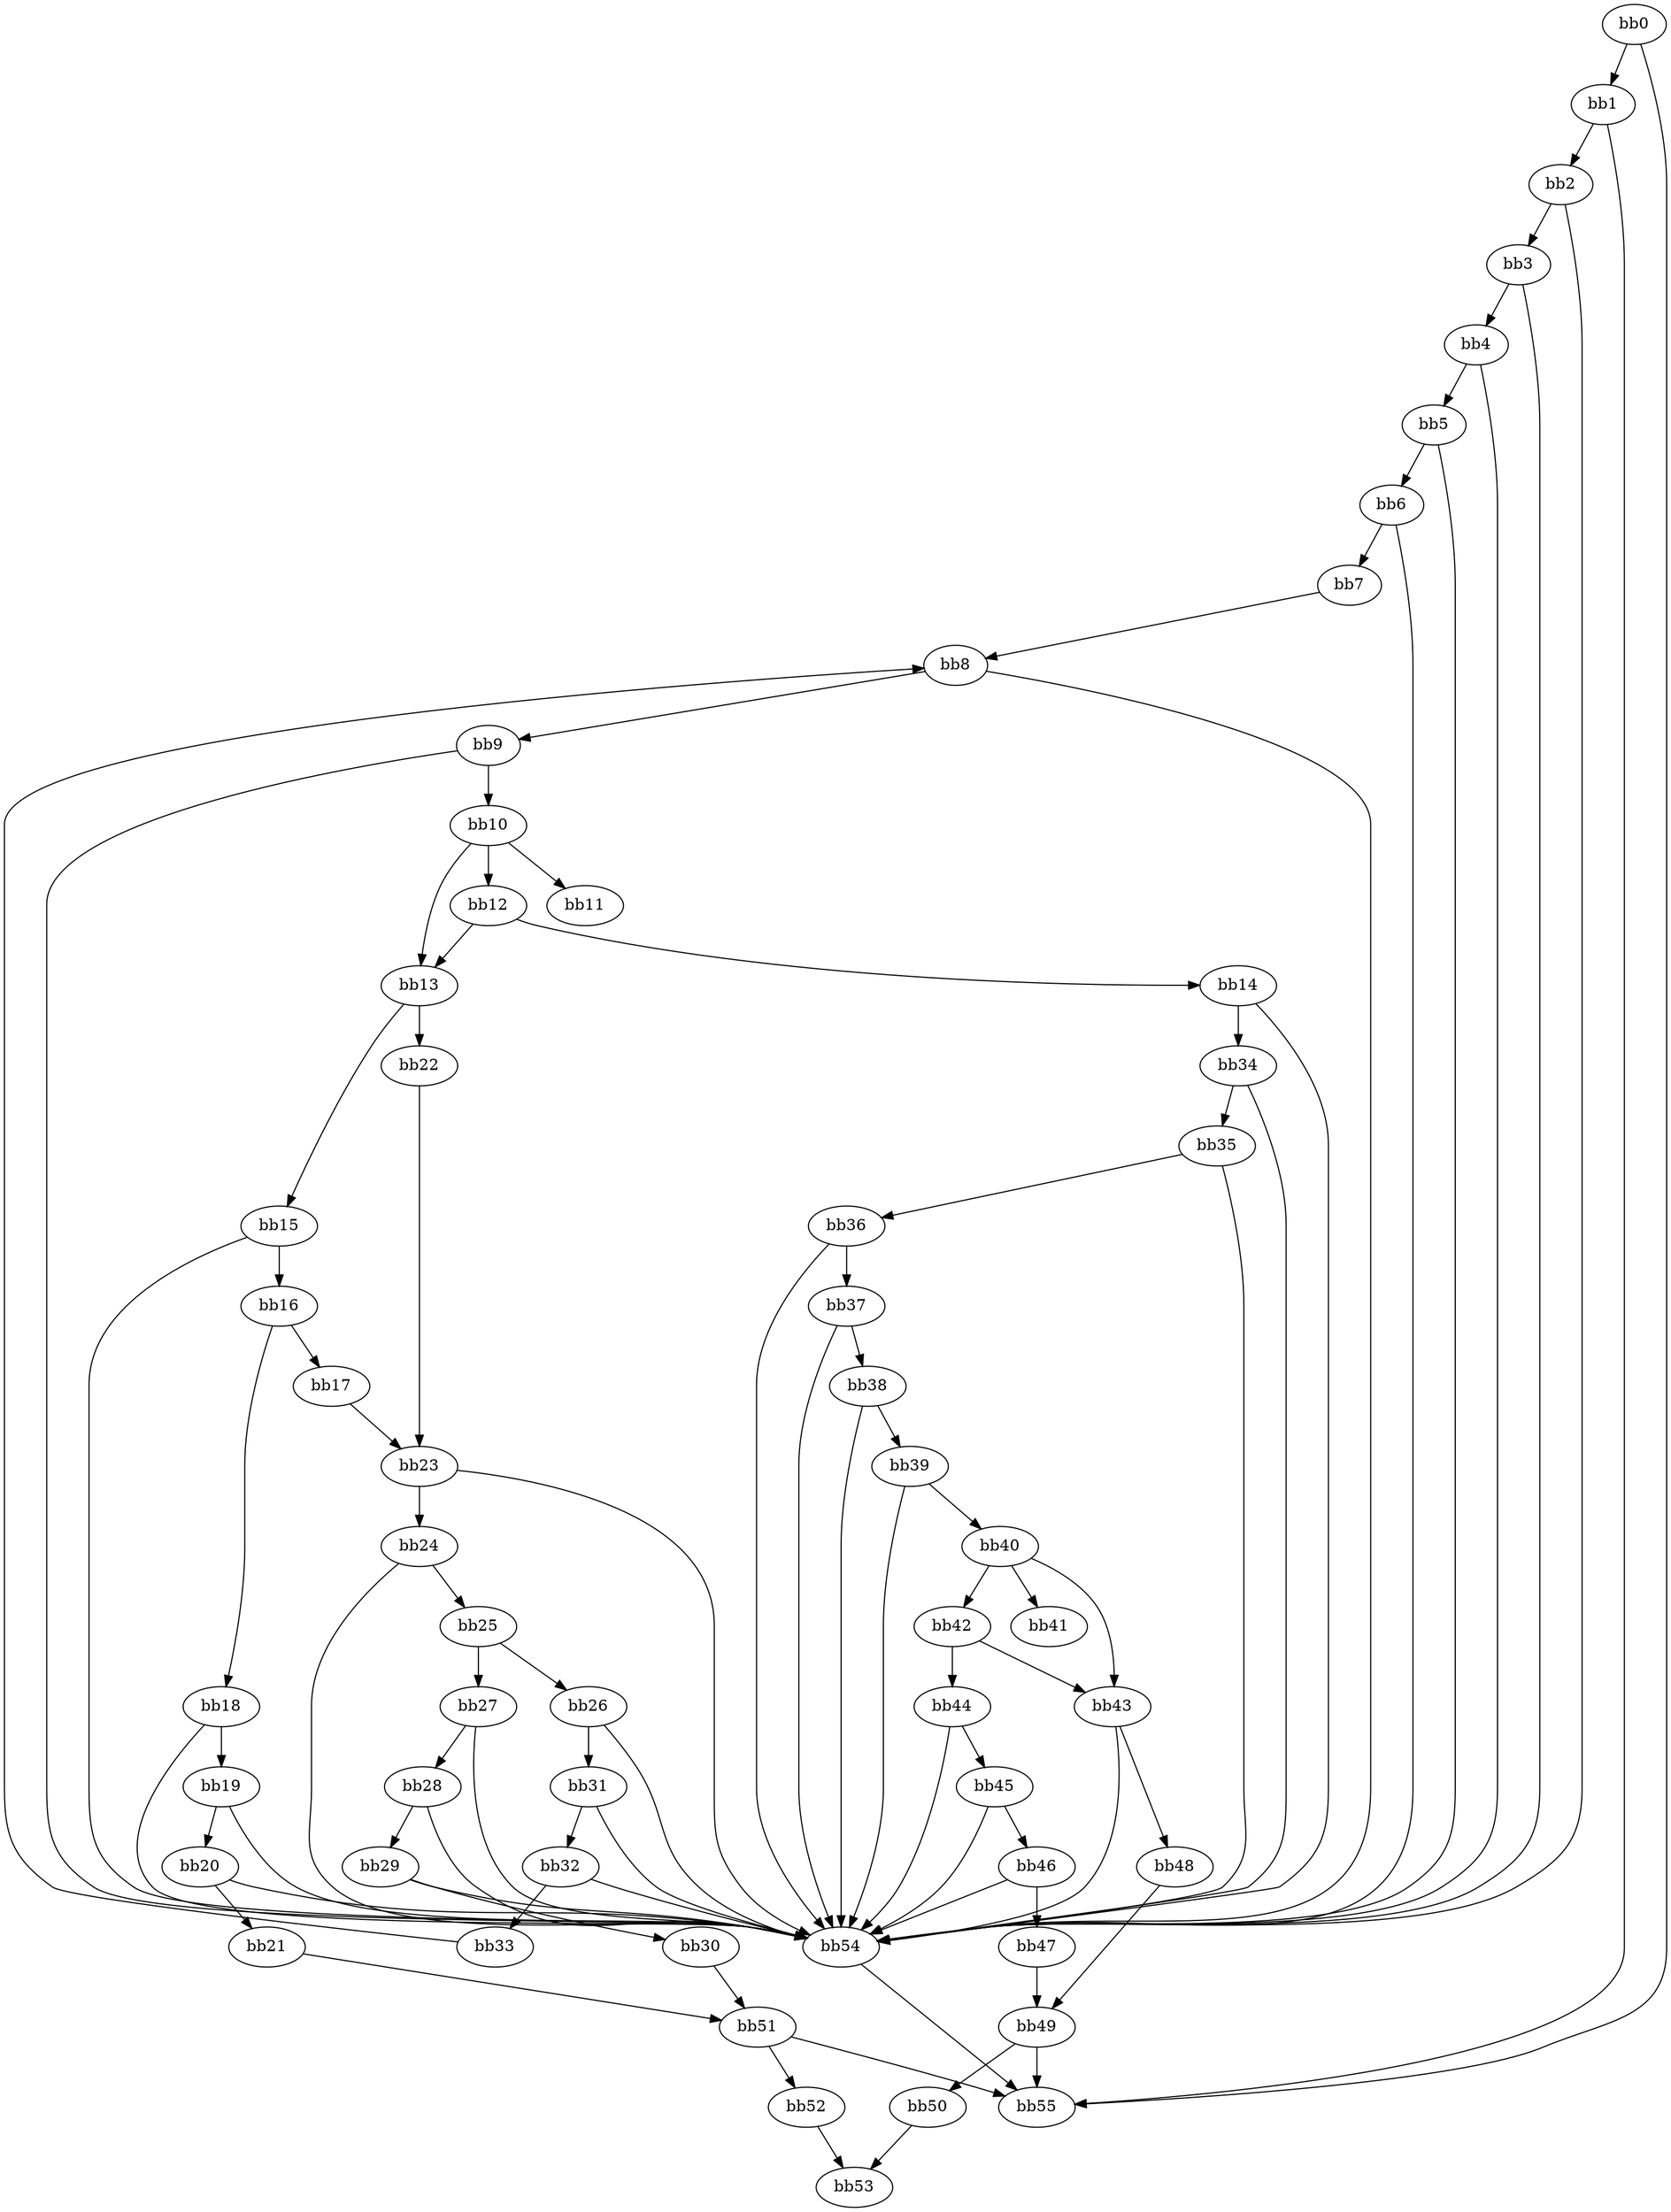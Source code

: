 digraph {
    0 [ label = "bb0\l" ]
    1 [ label = "bb1\l" ]
    2 [ label = "bb2\l" ]
    3 [ label = "bb3\l" ]
    4 [ label = "bb4\l" ]
    5 [ label = "bb5\l" ]
    6 [ label = "bb6\l" ]
    7 [ label = "bb7\l" ]
    8 [ label = "bb8\l" ]
    9 [ label = "bb9\l" ]
    10 [ label = "bb10\l" ]
    11 [ label = "bb11\l" ]
    12 [ label = "bb12\l" ]
    13 [ label = "bb13\l" ]
    14 [ label = "bb14\l" ]
    15 [ label = "bb15\l" ]
    16 [ label = "bb16\l" ]
    17 [ label = "bb17\l" ]
    18 [ label = "bb18\l" ]
    19 [ label = "bb19\l" ]
    20 [ label = "bb20\l" ]
    21 [ label = "bb21\l" ]
    22 [ label = "bb22\l" ]
    23 [ label = "bb23\l" ]
    24 [ label = "bb24\l" ]
    25 [ label = "bb25\l" ]
    26 [ label = "bb26\l" ]
    27 [ label = "bb27\l" ]
    28 [ label = "bb28\l" ]
    29 [ label = "bb29\l" ]
    30 [ label = "bb30\l" ]
    31 [ label = "bb31\l" ]
    32 [ label = "bb32\l" ]
    33 [ label = "bb33\l" ]
    34 [ label = "bb34\l" ]
    35 [ label = "bb35\l" ]
    36 [ label = "bb36\l" ]
    37 [ label = "bb37\l" ]
    38 [ label = "bb38\l" ]
    39 [ label = "bb39\l" ]
    40 [ label = "bb40\l" ]
    41 [ label = "bb41\l" ]
    42 [ label = "bb42\l" ]
    43 [ label = "bb43\l" ]
    44 [ label = "bb44\l" ]
    45 [ label = "bb45\l" ]
    46 [ label = "bb46\l" ]
    47 [ label = "bb47\l" ]
    48 [ label = "bb48\l" ]
    49 [ label = "bb49\l" ]
    50 [ label = "bb50\l" ]
    51 [ label = "bb51\l" ]
    52 [ label = "bb52\l" ]
    53 [ label = "bb53\l" ]
    54 [ label = "bb54\l" ]
    55 [ label = "bb55\l" ]
    0 -> 1 [ ]
    0 -> 55 [ ]
    1 -> 2 [ ]
    1 -> 55 [ ]
    2 -> 3 [ ]
    2 -> 54 [ ]
    3 -> 4 [ ]
    3 -> 54 [ ]
    4 -> 5 [ ]
    4 -> 54 [ ]
    5 -> 6 [ ]
    5 -> 54 [ ]
    6 -> 7 [ ]
    6 -> 54 [ ]
    7 -> 8 [ ]
    8 -> 9 [ ]
    8 -> 54 [ ]
    9 -> 10 [ ]
    9 -> 54 [ ]
    10 -> 11 [ ]
    10 -> 12 [ ]
    10 -> 13 [ ]
    12 -> 13 [ ]
    12 -> 14 [ ]
    13 -> 15 [ ]
    13 -> 22 [ ]
    14 -> 34 [ ]
    14 -> 54 [ ]
    15 -> 16 [ ]
    15 -> 54 [ ]
    16 -> 17 [ ]
    16 -> 18 [ ]
    17 -> 23 [ ]
    18 -> 19 [ ]
    18 -> 54 [ ]
    19 -> 20 [ ]
    19 -> 54 [ ]
    20 -> 21 [ ]
    20 -> 54 [ ]
    21 -> 51 [ ]
    22 -> 23 [ ]
    23 -> 24 [ ]
    23 -> 54 [ ]
    24 -> 25 [ ]
    24 -> 54 [ ]
    25 -> 26 [ ]
    25 -> 27 [ ]
    26 -> 31 [ ]
    26 -> 54 [ ]
    27 -> 28 [ ]
    27 -> 54 [ ]
    28 -> 29 [ ]
    28 -> 54 [ ]
    29 -> 30 [ ]
    29 -> 54 [ ]
    30 -> 51 [ ]
    31 -> 32 [ ]
    31 -> 54 [ ]
    32 -> 33 [ ]
    32 -> 54 [ ]
    33 -> 8 [ ]
    34 -> 35 [ ]
    34 -> 54 [ ]
    35 -> 36 [ ]
    35 -> 54 [ ]
    36 -> 37 [ ]
    36 -> 54 [ ]
    37 -> 38 [ ]
    37 -> 54 [ ]
    38 -> 39 [ ]
    38 -> 54 [ ]
    39 -> 40 [ ]
    39 -> 54 [ ]
    40 -> 41 [ ]
    40 -> 42 [ ]
    40 -> 43 [ ]
    42 -> 43 [ ]
    42 -> 44 [ ]
    43 -> 48 [ ]
    43 -> 54 [ ]
    44 -> 45 [ ]
    44 -> 54 [ ]
    45 -> 46 [ ]
    45 -> 54 [ ]
    46 -> 47 [ ]
    46 -> 54 [ ]
    47 -> 49 [ ]
    48 -> 49 [ ]
    49 -> 50 [ ]
    49 -> 55 [ ]
    50 -> 53 [ ]
    51 -> 52 [ ]
    51 -> 55 [ ]
    52 -> 53 [ ]
    54 -> 55 [ ]
}

